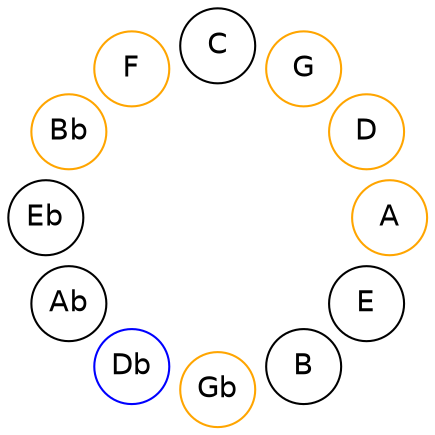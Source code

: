 
graph {

layout = circo;
mindist = .1

node [shape = circle, fontname = Helvetica, margin = 0]
edge [style=invis]

subgraph 1 {
	E -- B -- Gb -- Db -- Ab -- Eb -- Bb -- F -- C -- G -- D -- A -- E
}

Gb [color=orange];
Db [color=blue];
Bb [color=orange];
F [color=orange];
G [color=orange];
D [color=orange];
A [color=orange];
}
